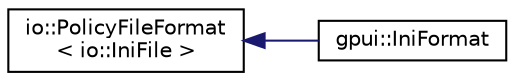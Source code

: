 digraph "Graphical Class Hierarchy"
{
 // LATEX_PDF_SIZE
  edge [fontname="Helvetica",fontsize="10",labelfontname="Helvetica",labelfontsize="10"];
  node [fontname="Helvetica",fontsize="10",shape=record];
  rankdir="LR";
  Node0 [label="io::PolicyFileFormat\l\< io::IniFile \>",height=0.2,width=0.4,color="black", fillcolor="white", style="filled",URL="$classio_1_1_policy_file_format.html",tooltip=" "];
  Node0 -> Node1 [dir="back",color="midnightblue",fontsize="10",style="solid",fontname="Helvetica"];
  Node1 [label="gpui::IniFormat",height=0.2,width=0.4,color="black", fillcolor="white", style="filled",URL="$classgpui_1_1_ini_format.html",tooltip=" "];
}
